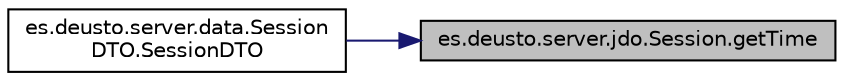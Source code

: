 digraph "es.deusto.server.jdo.Session.getTime"
{
 // LATEX_PDF_SIZE
  edge [fontname="Helvetica",fontsize="10",labelfontname="Helvetica",labelfontsize="10"];
  node [fontname="Helvetica",fontsize="10",shape=record];
  rankdir="RL";
  Node9 [label="es.deusto.server.jdo.Session.getTime",height=0.2,width=0.4,color="black", fillcolor="grey75", style="filled", fontcolor="black",tooltip=" "];
  Node9 -> Node10 [dir="back",color="midnightblue",fontsize="10",style="solid"];
  Node10 [label="es.deusto.server.data.Session\lDTO.SessionDTO",height=0.2,width=0.4,color="black", fillcolor="white", style="filled",URL="$classes_1_1deusto_1_1server_1_1data_1_1_session_d_t_o.html#a8bdfa9095064ac9b72508b348302c852",tooltip=" "];
}
